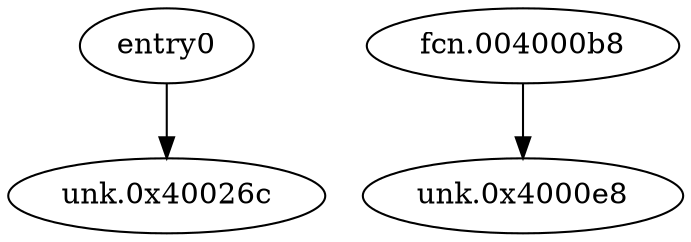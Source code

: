 digraph code {
  "0x00400260" [label="entry0"];
  "0x00400260" -> "0x0040026c";
  "0x0040026c" [label="unk.0x40026c"];
  "0x004000b8" [label="fcn.004000b8"];
  "0x004000b8" -> "0x004000e8";
  "0x004000e8" [label="unk.0x4000e8"];
}